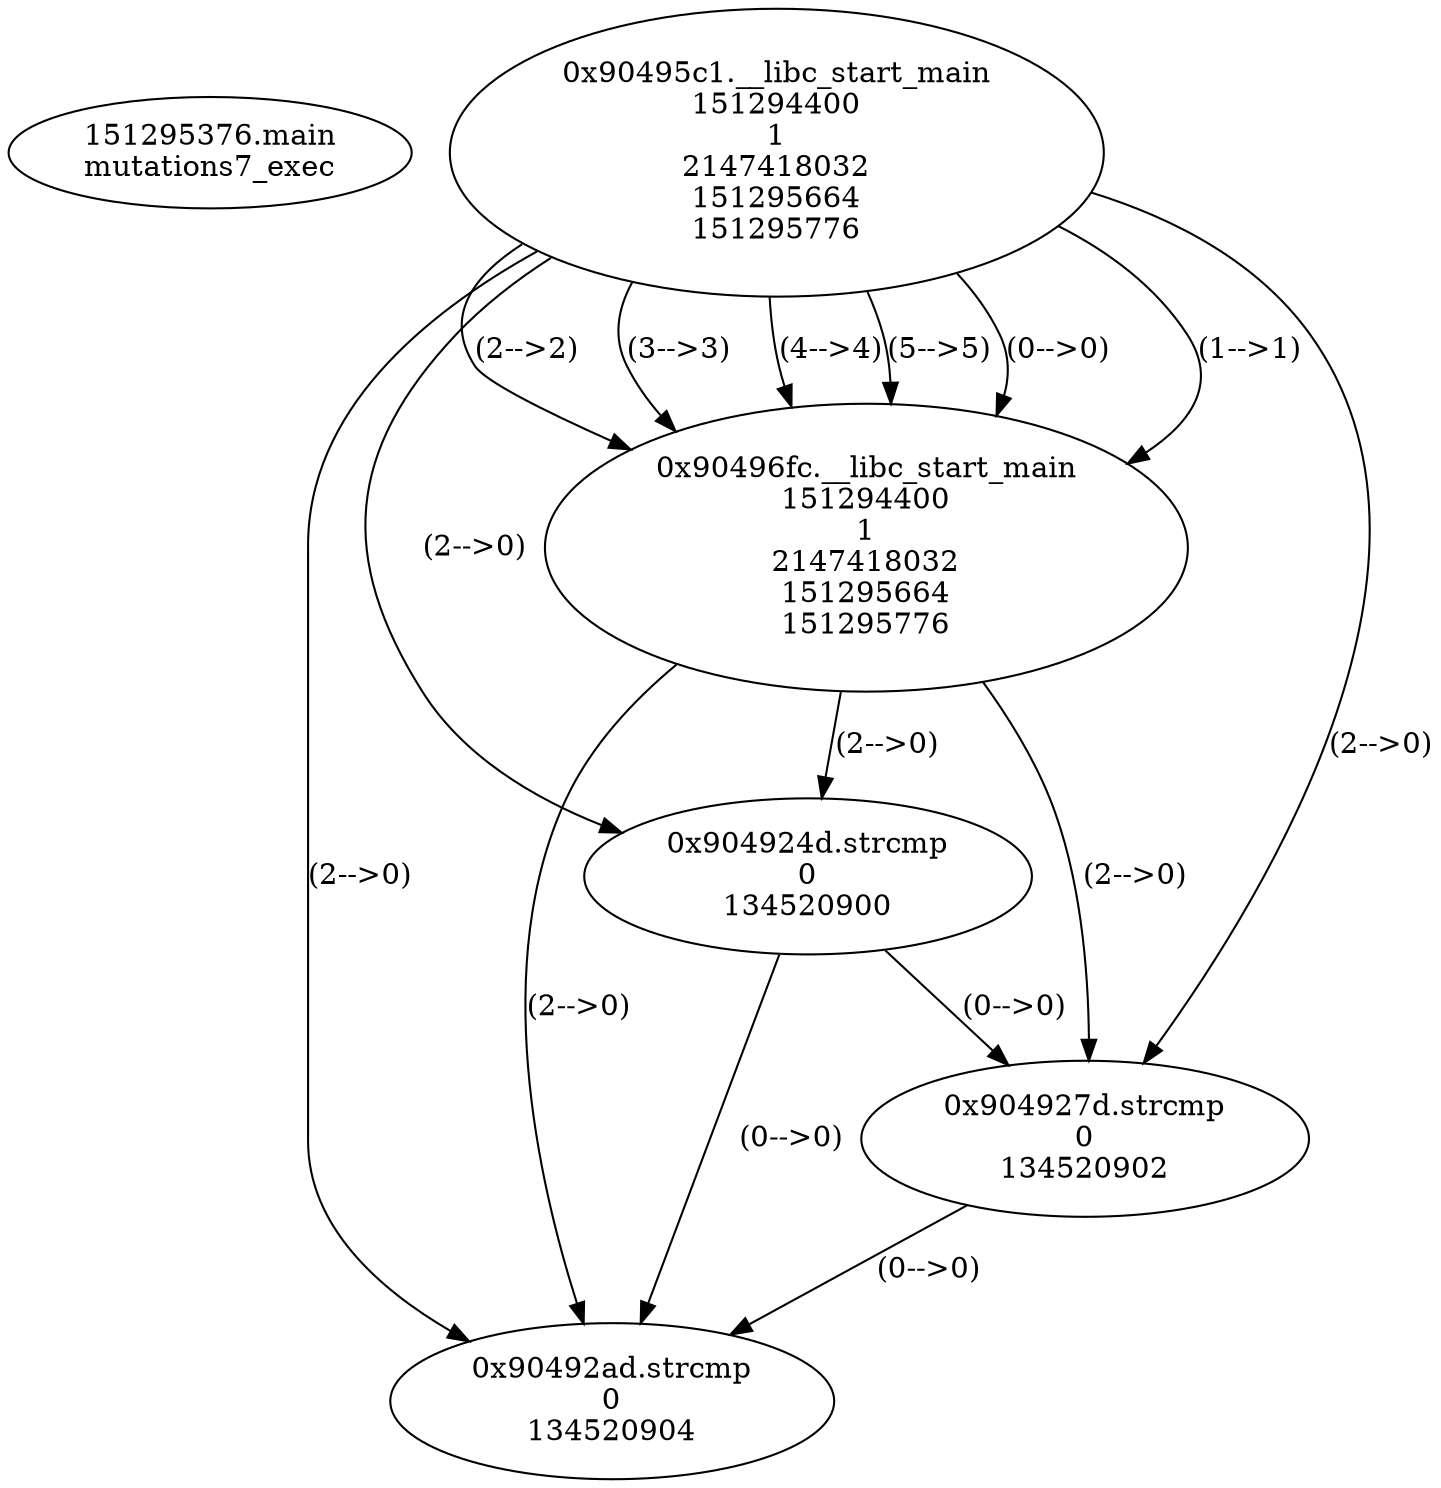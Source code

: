 // Global SCDG with merge call
digraph {
	0 [label="151295376.main
mutations7_exec"]
	1 [label="0x90495c1.__libc_start_main
151294400
1
2147418032
151295664
151295776"]
	2 [label="0x90496fc.__libc_start_main
151294400
1
2147418032
151295664
151295776"]
	1 -> 2 [label="(1-->1)"]
	1 -> 2 [label="(2-->2)"]
	1 -> 2 [label="(3-->3)"]
	1 -> 2 [label="(4-->4)"]
	1 -> 2 [label="(5-->5)"]
	1 -> 2 [label="(0-->0)"]
	3 [label="0x904924d.strcmp
0
134520900"]
	1 -> 3 [label="(2-->0)"]
	2 -> 3 [label="(2-->0)"]
	4 [label="0x904927d.strcmp
0
134520902"]
	1 -> 4 [label="(2-->0)"]
	2 -> 4 [label="(2-->0)"]
	3 -> 4 [label="(0-->0)"]
	5 [label="0x90492ad.strcmp
0
134520904"]
	1 -> 5 [label="(2-->0)"]
	2 -> 5 [label="(2-->0)"]
	3 -> 5 [label="(0-->0)"]
	4 -> 5 [label="(0-->0)"]
}
